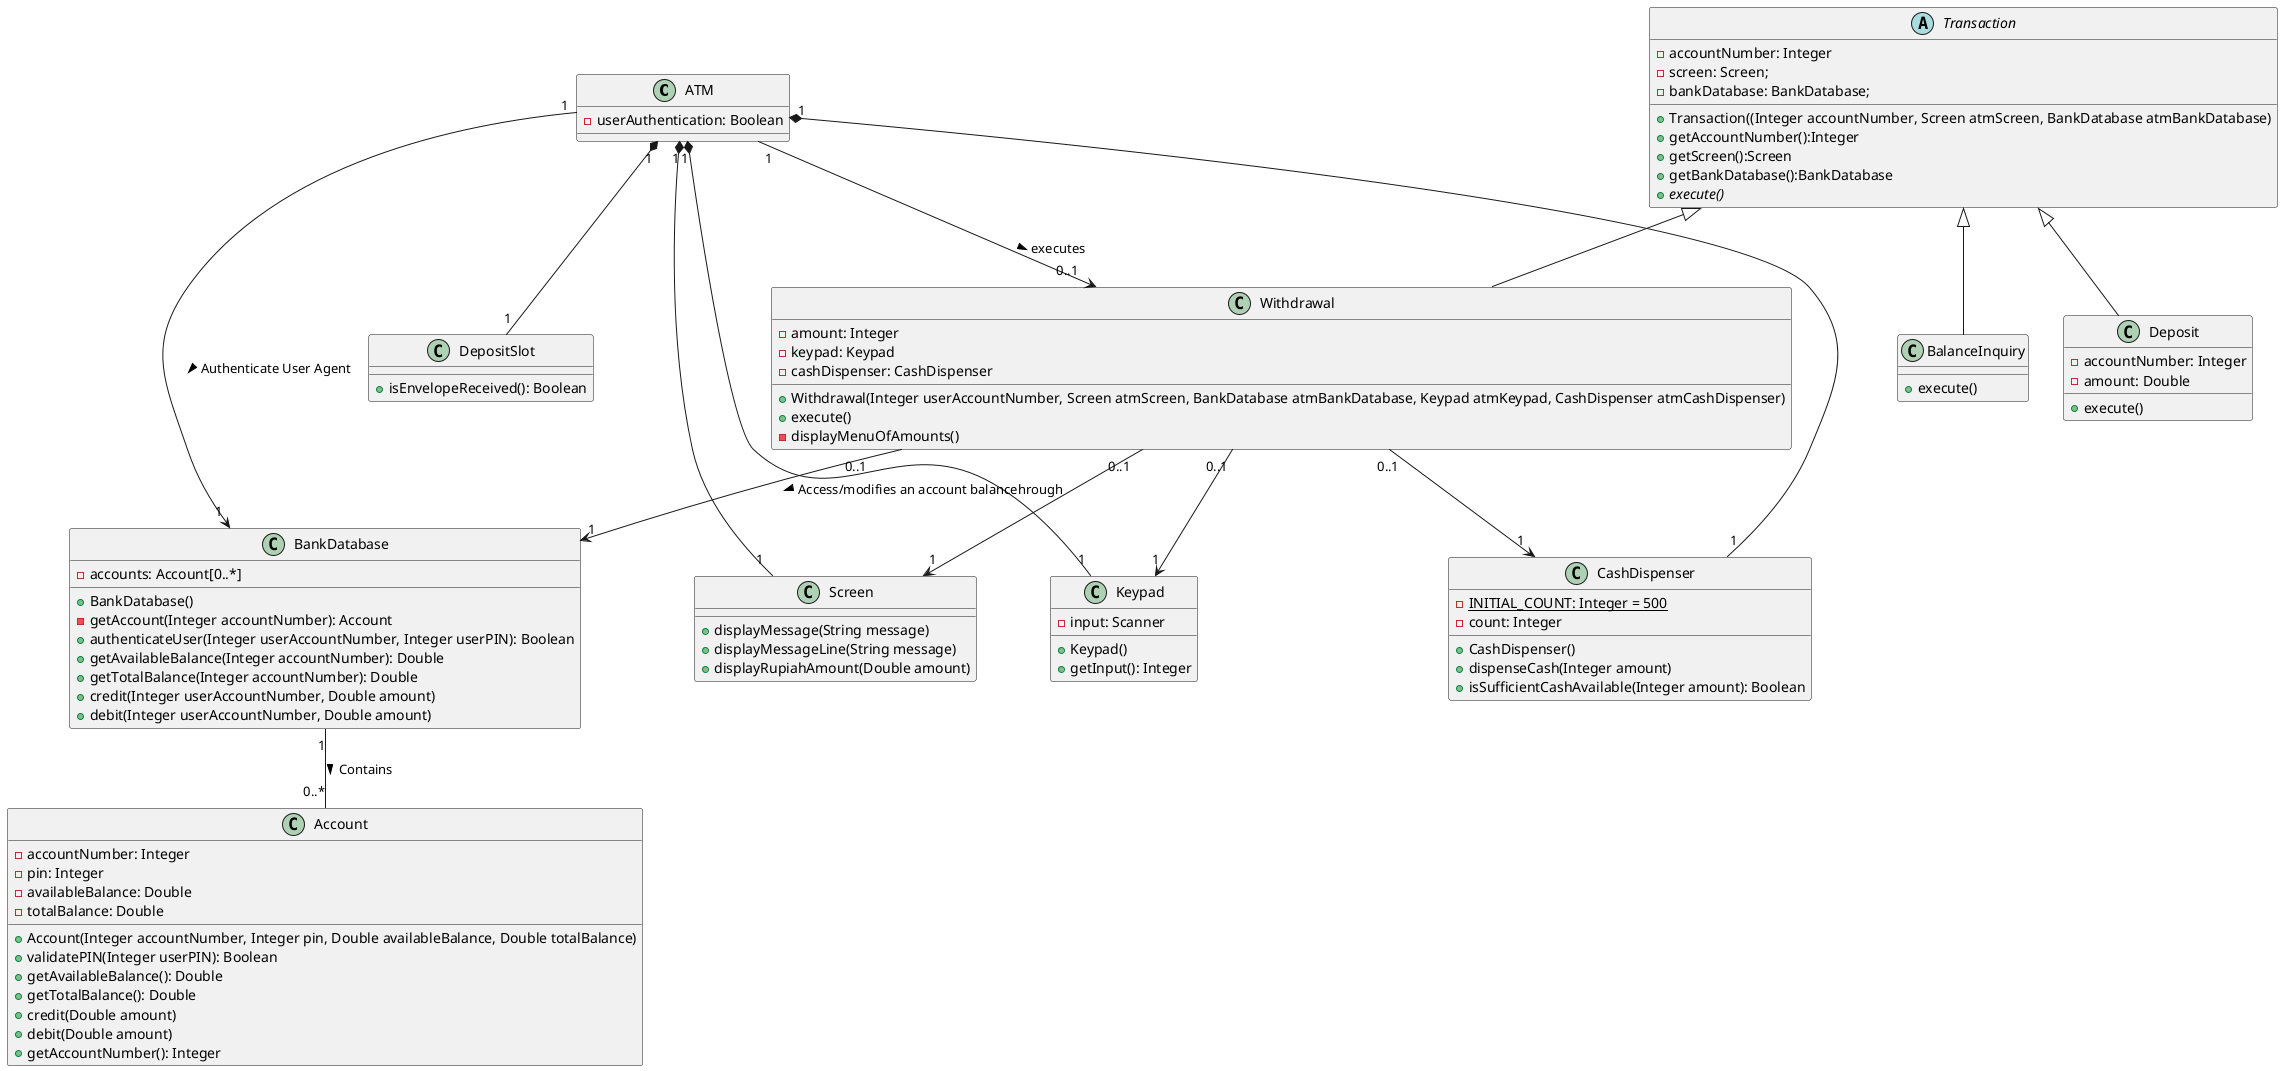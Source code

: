 @startuml
class ATM {
    - userAuthentication: Boolean
}

abstract class Transaction {
    - accountNumber: Integer
    - screen: Screen;
    - bankDatabase: BankDatabase;

    + Transaction((Integer accountNumber, Screen atmScreen, BankDatabase atmBankDatabase)
    + getAccountNumber():Integer
    + getScreen():Screen
    + getBankDatabase():BankDatabase
    + {abstract} execute()
}

class BalanceInquiry {
    + execute()
}

class Withdrawal {
    - amount: Integer
    - keypad: Keypad
    - cashDispenser: CashDispenser

    + Withdrawal(Integer userAccountNumber, Screen atmScreen, BankDatabase atmBankDatabase, Keypad atmKeypad, CashDispenser atmCashDispenser)
    + execute()
    - displayMenuOfAmounts()
}

class Deposit {
    - accountNumber: Integer
    - amount: Double

    +execute()
}

class BankDatabase {
    - accounts: Account[0..*]
    + BankDatabase()
    - getAccount(Integer accountNumber): Account
    + authenticateUser(Integer userAccountNumber, Integer userPIN): Boolean
    + getAvailableBalance(Integer accountNumber): Double
    + getTotalBalance(Integer accountNumber): Double
    + credit(Integer userAccountNumber, Double amount)
    + debit(Integer userAccountNumber, Double amount)
}

class Account {
    - accountNumber: Integer
    - pin: Integer
    - availableBalance: Double
    - totalBalance: Double

    + Account(Integer accountNumber, Integer pin, Double availableBalance, Double totalBalance)
    + validatePIN(Integer userPIN): Boolean
    + getAvailableBalance(): Double
    + getTotalBalance(): Double
    + credit(Double amount)
    + debit(Double amount)
    + getAccountNumber(): Integer
}

class Screen {
    + displayMessage(String message)
    + displayMessageLine(String message)
    + displayRupiahAmount(Double amount)
}

class Keypad {
    - input: Scanner
    + Keypad()
    + getInput(): Integer
}

class CashDispenser {
    - {static} INITIAL_COUNT: Integer = 500
    - count: Integer

    + CashDispenser()
    + dispenseCash(Integer amount)
    + isSufficientCashAvailable(Integer amount): Boolean
}

class DepositSlot {
    + isEnvelopeReceived(): Boolean
}

Transaction <|-- BalanceInquiry
Transaction <|-- Withdrawal
Transaction <|-- Deposit

ATM "1" *-- "1" Keypad
ATM "1" *-- "1" DepositSlot
ATM "1" *-- "1" CashDispenser
ATM "1" *-- "1" Screen
ATM "1" --> "0..1" Withdrawal : executes >
Withdrawal "0..1" --> "1" Screen
Withdrawal "0..1" --> "1" CashDispenser
Withdrawal "0..1" --> "1" Keypad

ATM "1" --> "1" BankDatabase: Authenticate User Agent >
BankDatabase "1" -- "0..*" Account: Contains >
Withdrawal "0..1" --> "1" BankDatabase: Access/modifies an account balancehrough >


@enduml